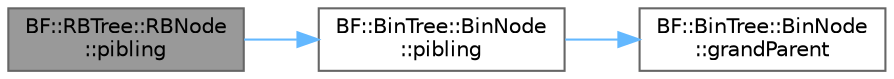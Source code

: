 digraph "BF::RBTree::RBNode::pibling"
{
 // LATEX_PDF_SIZE
  bgcolor="transparent";
  edge [fontname=Helvetica,fontsize=10,labelfontname=Helvetica,labelfontsize=10];
  node [fontname=Helvetica,fontsize=10,shape=box,height=0.2,width=0.4];
  rankdir="LR";
  Node1 [id="Node000001",label="BF::RBTree::RBNode\l::pibling",height=0.2,width=0.4,color="gray40", fillcolor="grey60", style="filled", fontcolor="black",tooltip=" "];
  Node1 -> Node2 [id="edge1_Node000001_Node000002",color="steelblue1",style="solid",tooltip=" "];
  Node2 [id="Node000002",label="BF::BinTree::BinNode\l::pibling",height=0.2,width=0.4,color="grey40", fillcolor="white", style="filled",URL="$d6/da4/classBF_1_1BinTree_1_1BinNode.html#ad9db1ece94c6da2d52459ffaec222b18",tooltip=" "];
  Node2 -> Node3 [id="edge2_Node000002_Node000003",color="steelblue1",style="solid",tooltip=" "];
  Node3 [id="Node000003",label="BF::BinTree::BinNode\l::grandParent",height=0.2,width=0.4,color="grey40", fillcolor="white", style="filled",URL="$d6/da4/classBF_1_1BinTree_1_1BinNode.html#ac0147efdcf2ecc51c4d15e097d3ef64b",tooltip=" "];
}
